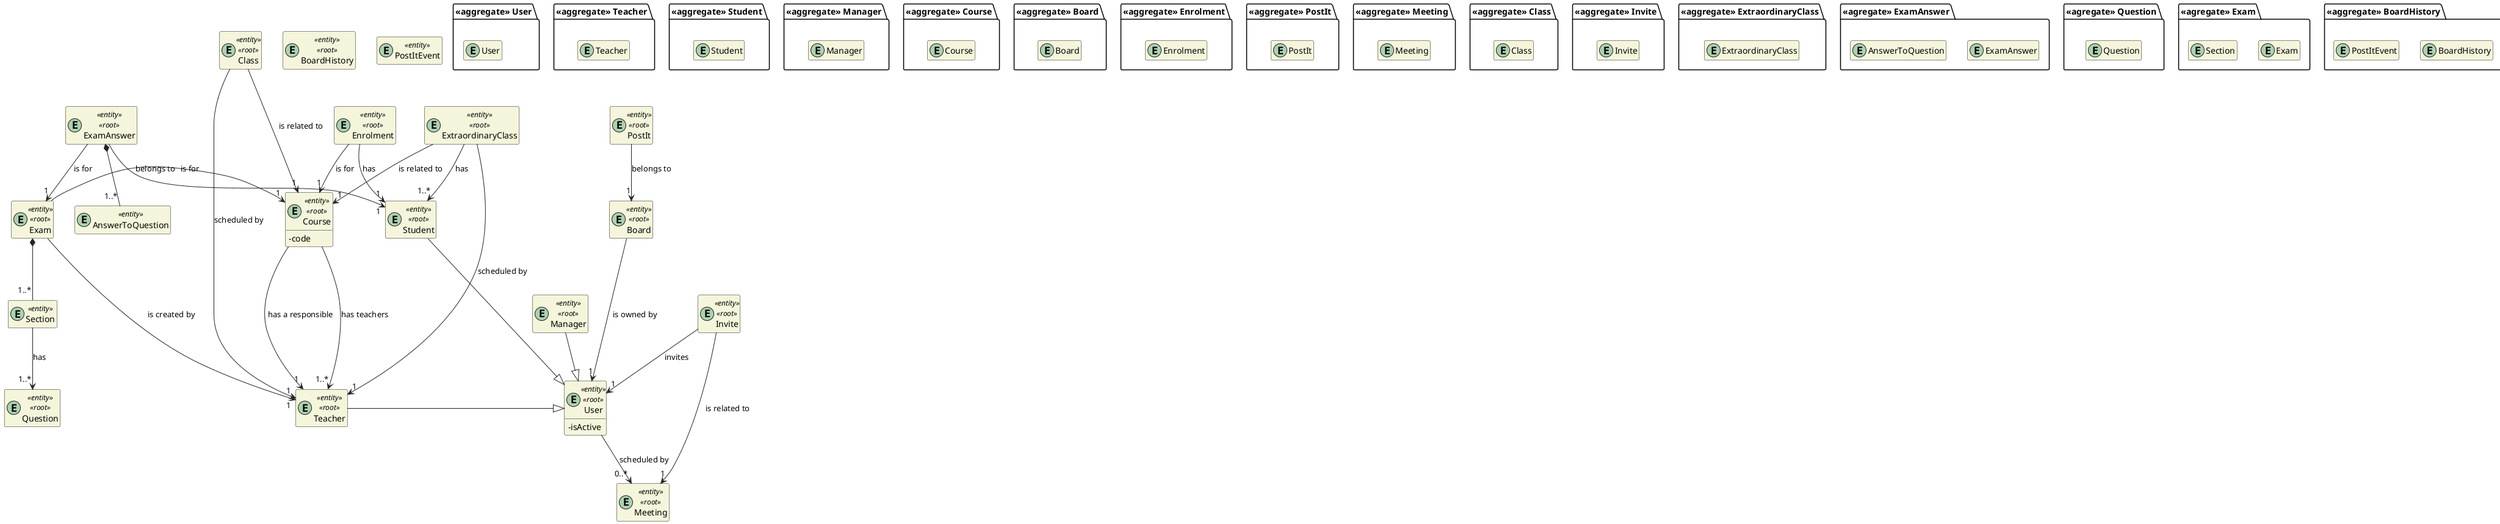 @startuml DM
'https://plantuml.com/class-diagram

skinparam classAttributeIconSize 0
hide empty attributes
hide empty methods
skinparam classBackgroundColor beige
skinparam ArrowColor #222222

package "<<aggregate>> User" {
  entity User
}

entity User <<entity>> <<root>> {
  - isActive
}

package "<<aggregate>> Teacher" {
  entity Teacher
}

entity Teacher <<entity>> <<root>> {

}

package "<<aggregate>> Student" {
  entity Student
}

entity Student <<entity>> <<root>> {

}

package "<<aggregate>> Manager" {
  entity Manager
}

entity Manager <<entity>> <<root>> {

}

package "<<aggregate>> Course" {
  entity Course
}

entity Course <<entity>> <<root>> {
  - code
}

package "<<aggregate>> Board" {
  entity Board
}

entity Board <<entity>> <<root>> {
}

package "<<aggregate>> Enrolment" {
  entity Enrolment
}

entity Enrolment <<entity>> <<root>> {
}

package "<<aggregate>> PostIt" {
  entity PostIt
}

entity PostIt <<entity>> <<root>> {

}

package "<<aggregate>> Meeting" {
  entity Meeting
}

entity Meeting <<entity>> <<root>> {

}

package "<<aggregate>> Class" {
  entity Class
}

entity Class <<entity>> <<root>> {

}

package "<<aggregate>> Invite" {
  entity Invite
}

entity Invite <<entity>> <<root>> {

}

package "<<aggregate>> ExtraordinaryClass" {
  entity ExtraordinaryClass
}

entity ExtraordinaryClass <<entity>> <<root>> {

}

package "<<agregate>> ExamAnswer" {
  entity ExamAnswer
  entity AnswerToQuestion
}

package "<<agregate>> Question" {
  entity Question
}

entity Question <<entity>> <<root>> {}
entity ExamAnswer <<entity>> <<root>> {}
entity AnswerToQuestion <<entity>> {}

ExamAnswer *-- "1..*" AnswerToQuestion

package "<<agregate>> Exam" {
  entity Exam
  entity Section
}

entity Exam <<entity>> <<root>> {}
entity Section <<entity>> {}

package "<<aggregate>> BoardHistory" {
  entity BoardHistory

  entity PostItEvent
}

entity BoardHistory <<entity>> <<root>> {

}

entity PostItEvent <<entity>> {

}

Exam *-- "1..*" Section
Section --> "1..*" Question : has

entity ExamAnswer <<entity>> <<root>> {

}

Teacher -|> User
Student --|> User
Manager --|> User

Course ---> "1..*" Teacher : has teachers
Course --> "1" Teacher : has a responsible

Enrolment --> "1" Student : has
Enrolment --> "1" Course : is for

Board ---> "1" User : is owned by

PostIt --> "1" Board: belongs to


Exam -> "1" Course : is for
Exam --> "1" Teacher : is created by

Invite --> "1" User : invites
Invite --> "1" Meeting : is related to

Class ---> "1" Course : is related to
Class ---> "1" Teacher : scheduled by
User --> "0..*" Meeting : scheduled by

ExtraordinaryClass --> "1" Teacher : scheduled by
ExtraordinaryClass --> "1..*" Student : has
ExtraordinaryClass --> "1" Course : is related to

ExamAnswer --> "1" Student : belongs to
ExamAnswer --> "1" Exam : is for

@enduml
